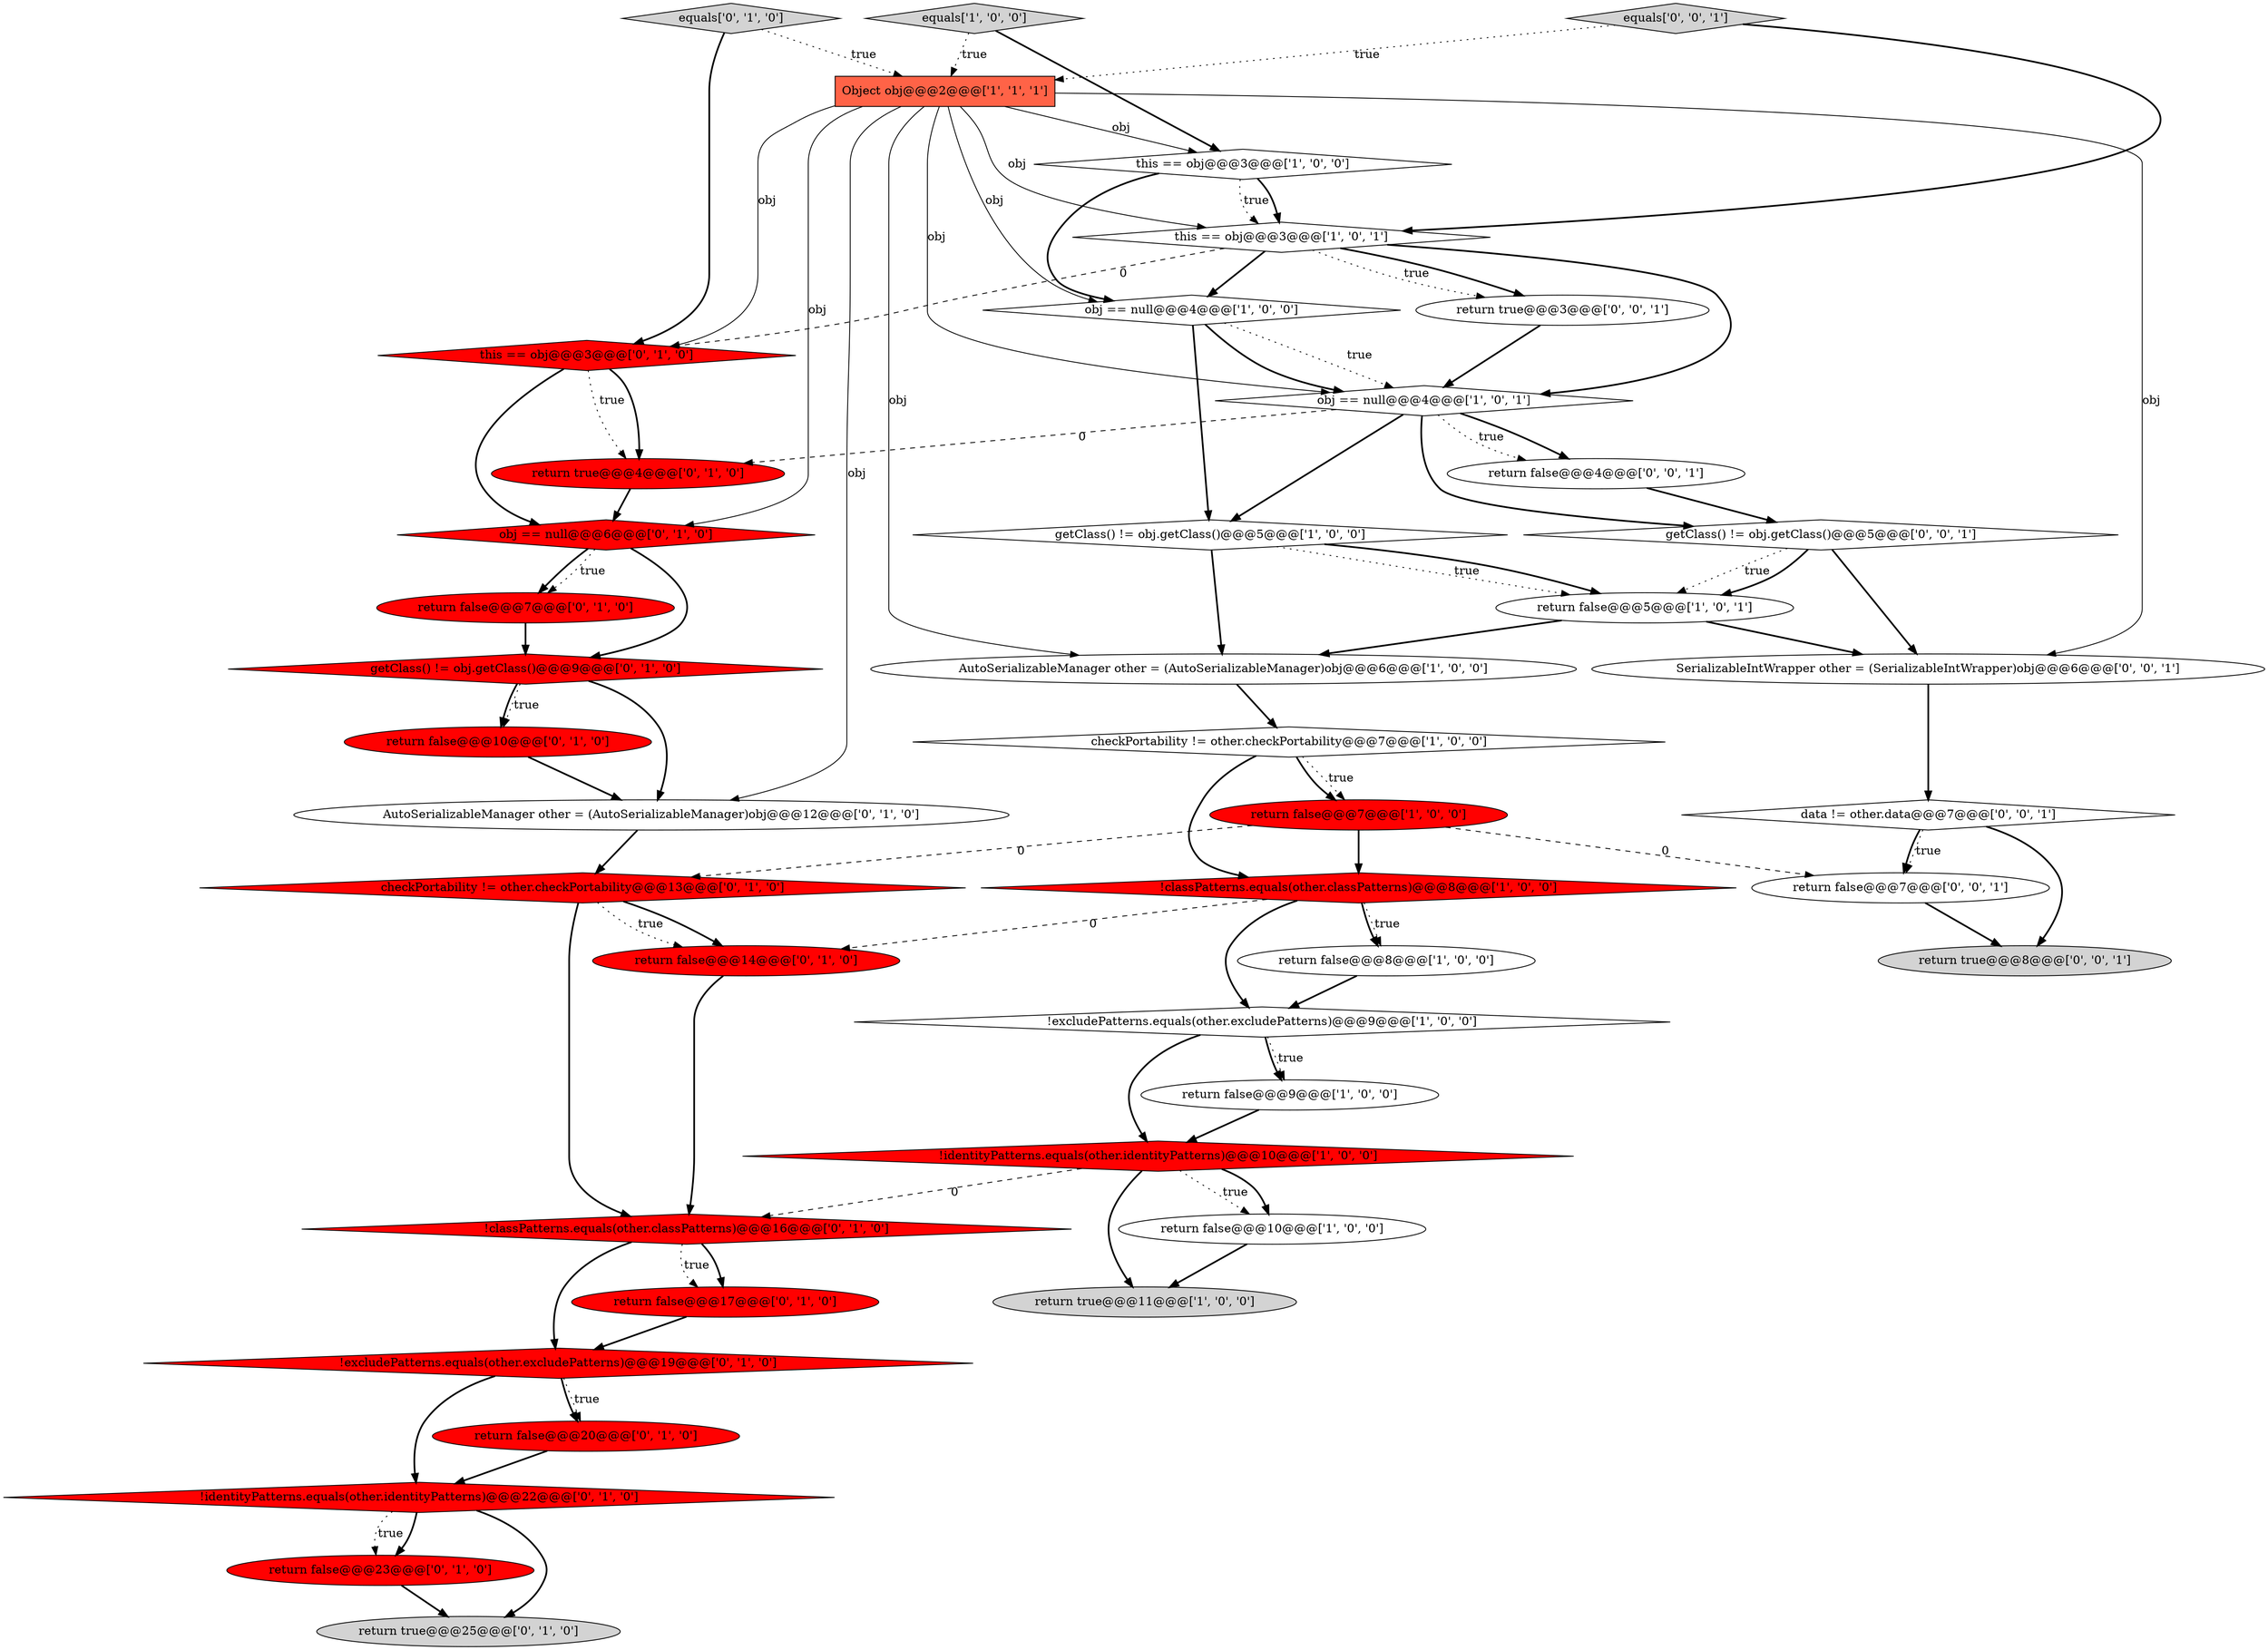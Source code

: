 digraph {
10 [style = filled, label = "obj == null@@@4@@@['1', '0', '1']", fillcolor = white, shape = diamond image = "AAA0AAABBB1BBB"];
18 [style = filled, label = "equals['0', '1', '0']", fillcolor = lightgray, shape = diamond image = "AAA0AAABBB2BBB"];
35 [style = filled, label = "SerializableIntWrapper other = (SerializableIntWrapper)obj@@@6@@@['0', '0', '1']", fillcolor = white, shape = ellipse image = "AAA0AAABBB3BBB"];
16 [style = filled, label = "!identityPatterns.equals(other.identityPatterns)@@@10@@@['1', '0', '0']", fillcolor = red, shape = diamond image = "AAA1AAABBB1BBB"];
23 [style = filled, label = "getClass() != obj.getClass()@@@9@@@['0', '1', '0']", fillcolor = red, shape = diamond image = "AAA1AAABBB2BBB"];
9 [style = filled, label = "Object obj@@@2@@@['1', '1', '1']", fillcolor = tomato, shape = box image = "AAA0AAABBB1BBB"];
39 [style = filled, label = "return true@@@3@@@['0', '0', '1']", fillcolor = white, shape = ellipse image = "AAA0AAABBB3BBB"];
28 [style = filled, label = "AutoSerializableManager other = (AutoSerializableManager)obj@@@12@@@['0', '1', '0']", fillcolor = white, shape = ellipse image = "AAA0AAABBB2BBB"];
24 [style = filled, label = "obj == null@@@6@@@['0', '1', '0']", fillcolor = red, shape = diamond image = "AAA1AAABBB2BBB"];
11 [style = filled, label = "this == obj@@@3@@@['1', '0', '1']", fillcolor = white, shape = diamond image = "AAA0AAABBB1BBB"];
8 [style = filled, label = "return false@@@7@@@['1', '0', '0']", fillcolor = red, shape = ellipse image = "AAA1AAABBB1BBB"];
7 [style = filled, label = "return false@@@5@@@['1', '0', '1']", fillcolor = white, shape = ellipse image = "AAA0AAABBB1BBB"];
36 [style = filled, label = "data != other.data@@@7@@@['0', '0', '1']", fillcolor = white, shape = diamond image = "AAA0AAABBB3BBB"];
2 [style = filled, label = "this == obj@@@3@@@['1', '0', '0']", fillcolor = white, shape = diamond image = "AAA0AAABBB1BBB"];
30 [style = filled, label = "checkPortability != other.checkPortability@@@13@@@['0', '1', '0']", fillcolor = red, shape = diamond image = "AAA1AAABBB2BBB"];
0 [style = filled, label = "obj == null@@@4@@@['1', '0', '0']", fillcolor = white, shape = diamond image = "AAA0AAABBB1BBB"];
1 [style = filled, label = "checkPortability != other.checkPortability@@@7@@@['1', '0', '0']", fillcolor = white, shape = diamond image = "AAA0AAABBB1BBB"];
22 [style = filled, label = "this == obj@@@3@@@['0', '1', '0']", fillcolor = red, shape = diamond image = "AAA1AAABBB2BBB"];
5 [style = filled, label = "!classPatterns.equals(other.classPatterns)@@@8@@@['1', '0', '0']", fillcolor = red, shape = diamond image = "AAA1AAABBB1BBB"];
15 [style = filled, label = "return true@@@11@@@['1', '0', '0']", fillcolor = lightgray, shape = ellipse image = "AAA0AAABBB1BBB"];
4 [style = filled, label = "return false@@@8@@@['1', '0', '0']", fillcolor = white, shape = ellipse image = "AAA0AAABBB1BBB"];
17 [style = filled, label = "equals['1', '0', '0']", fillcolor = lightgray, shape = diamond image = "AAA0AAABBB1BBB"];
34 [style = filled, label = "return false@@@23@@@['0', '1', '0']", fillcolor = red, shape = ellipse image = "AAA1AAABBB2BBB"];
6 [style = filled, label = "getClass() != obj.getClass()@@@5@@@['1', '0', '0']", fillcolor = white, shape = diamond image = "AAA0AAABBB1BBB"];
29 [style = filled, label = "!identityPatterns.equals(other.identityPatterns)@@@22@@@['0', '1', '0']", fillcolor = red, shape = diamond image = "AAA1AAABBB2BBB"];
40 [style = filled, label = "return false@@@4@@@['0', '0', '1']", fillcolor = white, shape = ellipse image = "AAA0AAABBB3BBB"];
14 [style = filled, label = "return false@@@9@@@['1', '0', '0']", fillcolor = white, shape = ellipse image = "AAA0AAABBB1BBB"];
42 [style = filled, label = "equals['0', '0', '1']", fillcolor = lightgray, shape = diamond image = "AAA0AAABBB3BBB"];
37 [style = filled, label = "return false@@@7@@@['0', '0', '1']", fillcolor = white, shape = ellipse image = "AAA0AAABBB3BBB"];
25 [style = filled, label = "return false@@@17@@@['0', '1', '0']", fillcolor = red, shape = ellipse image = "AAA1AAABBB2BBB"];
21 [style = filled, label = "return false@@@14@@@['0', '1', '0']", fillcolor = red, shape = ellipse image = "AAA1AAABBB2BBB"];
38 [style = filled, label = "getClass() != obj.getClass()@@@5@@@['0', '0', '1']", fillcolor = white, shape = diamond image = "AAA0AAABBB3BBB"];
31 [style = filled, label = "return false@@@10@@@['0', '1', '0']", fillcolor = red, shape = ellipse image = "AAA1AAABBB2BBB"];
26 [style = filled, label = "!excludePatterns.equals(other.excludePatterns)@@@19@@@['0', '1', '0']", fillcolor = red, shape = diamond image = "AAA1AAABBB2BBB"];
41 [style = filled, label = "return true@@@8@@@['0', '0', '1']", fillcolor = lightgray, shape = ellipse image = "AAA0AAABBB3BBB"];
32 [style = filled, label = "return true@@@25@@@['0', '1', '0']", fillcolor = lightgray, shape = ellipse image = "AAA0AAABBB2BBB"];
13 [style = filled, label = "!excludePatterns.equals(other.excludePatterns)@@@9@@@['1', '0', '0']", fillcolor = white, shape = diamond image = "AAA0AAABBB1BBB"];
19 [style = filled, label = "!classPatterns.equals(other.classPatterns)@@@16@@@['0', '1', '0']", fillcolor = red, shape = diamond image = "AAA1AAABBB2BBB"];
20 [style = filled, label = "return true@@@4@@@['0', '1', '0']", fillcolor = red, shape = ellipse image = "AAA1AAABBB2BBB"];
12 [style = filled, label = "return false@@@10@@@['1', '0', '0']", fillcolor = white, shape = ellipse image = "AAA0AAABBB1BBB"];
27 [style = filled, label = "return false@@@7@@@['0', '1', '0']", fillcolor = red, shape = ellipse image = "AAA1AAABBB2BBB"];
33 [style = filled, label = "return false@@@20@@@['0', '1', '0']", fillcolor = red, shape = ellipse image = "AAA1AAABBB2BBB"];
3 [style = filled, label = "AutoSerializableManager other = (AutoSerializableManager)obj@@@6@@@['1', '0', '0']", fillcolor = white, shape = ellipse image = "AAA0AAABBB1BBB"];
1->5 [style = bold, label=""];
6->3 [style = bold, label=""];
7->35 [style = bold, label=""];
9->24 [style = solid, label="obj"];
29->34 [style = bold, label=""];
24->27 [style = dotted, label="true"];
40->38 [style = bold, label=""];
9->2 [style = solid, label="obj"];
2->11 [style = dotted, label="true"];
23->28 [style = bold, label=""];
18->22 [style = bold, label=""];
9->28 [style = solid, label="obj"];
38->7 [style = dotted, label="true"];
38->7 [style = bold, label=""];
10->20 [style = dashed, label="0"];
34->32 [style = bold, label=""];
8->30 [style = dashed, label="0"];
13->14 [style = bold, label=""];
24->27 [style = bold, label=""];
14->16 [style = bold, label=""];
9->10 [style = solid, label="obj"];
21->19 [style = bold, label=""];
28->30 [style = bold, label=""];
36->41 [style = bold, label=""];
0->10 [style = dotted, label="true"];
11->22 [style = dashed, label="0"];
9->0 [style = solid, label="obj"];
13->16 [style = bold, label=""];
5->4 [style = dotted, label="true"];
11->39 [style = dotted, label="true"];
19->25 [style = bold, label=""];
33->29 [style = bold, label=""];
30->19 [style = bold, label=""];
22->20 [style = dotted, label="true"];
17->2 [style = bold, label=""];
22->20 [style = bold, label=""];
19->26 [style = bold, label=""];
29->32 [style = bold, label=""];
25->26 [style = bold, label=""];
1->8 [style = dotted, label="true"];
6->7 [style = dotted, label="true"];
36->37 [style = bold, label=""];
31->28 [style = bold, label=""];
6->7 [style = bold, label=""];
38->35 [style = bold, label=""];
23->31 [style = bold, label=""];
26->33 [style = dotted, label="true"];
1->8 [style = bold, label=""];
3->1 [style = bold, label=""];
16->19 [style = dashed, label="0"];
29->34 [style = dotted, label="true"];
37->41 [style = bold, label=""];
4->13 [style = bold, label=""];
10->6 [style = bold, label=""];
36->37 [style = dotted, label="true"];
30->21 [style = bold, label=""];
2->0 [style = bold, label=""];
42->11 [style = bold, label=""];
11->10 [style = bold, label=""];
5->13 [style = bold, label=""];
9->11 [style = solid, label="obj"];
18->9 [style = dotted, label="true"];
5->4 [style = bold, label=""];
9->3 [style = solid, label="obj"];
10->40 [style = bold, label=""];
5->21 [style = dashed, label="0"];
13->14 [style = dotted, label="true"];
9->22 [style = solid, label="obj"];
10->40 [style = dotted, label="true"];
2->11 [style = bold, label=""];
10->38 [style = bold, label=""];
24->23 [style = bold, label=""];
16->15 [style = bold, label=""];
8->37 [style = dashed, label="0"];
19->25 [style = dotted, label="true"];
16->12 [style = dotted, label="true"];
0->6 [style = bold, label=""];
26->29 [style = bold, label=""];
12->15 [style = bold, label=""];
30->21 [style = dotted, label="true"];
7->3 [style = bold, label=""];
0->10 [style = bold, label=""];
11->0 [style = bold, label=""];
9->35 [style = solid, label="obj"];
8->5 [style = bold, label=""];
42->9 [style = dotted, label="true"];
17->9 [style = dotted, label="true"];
39->10 [style = bold, label=""];
11->39 [style = bold, label=""];
27->23 [style = bold, label=""];
22->24 [style = bold, label=""];
35->36 [style = bold, label=""];
20->24 [style = bold, label=""];
23->31 [style = dotted, label="true"];
26->33 [style = bold, label=""];
16->12 [style = bold, label=""];
}
